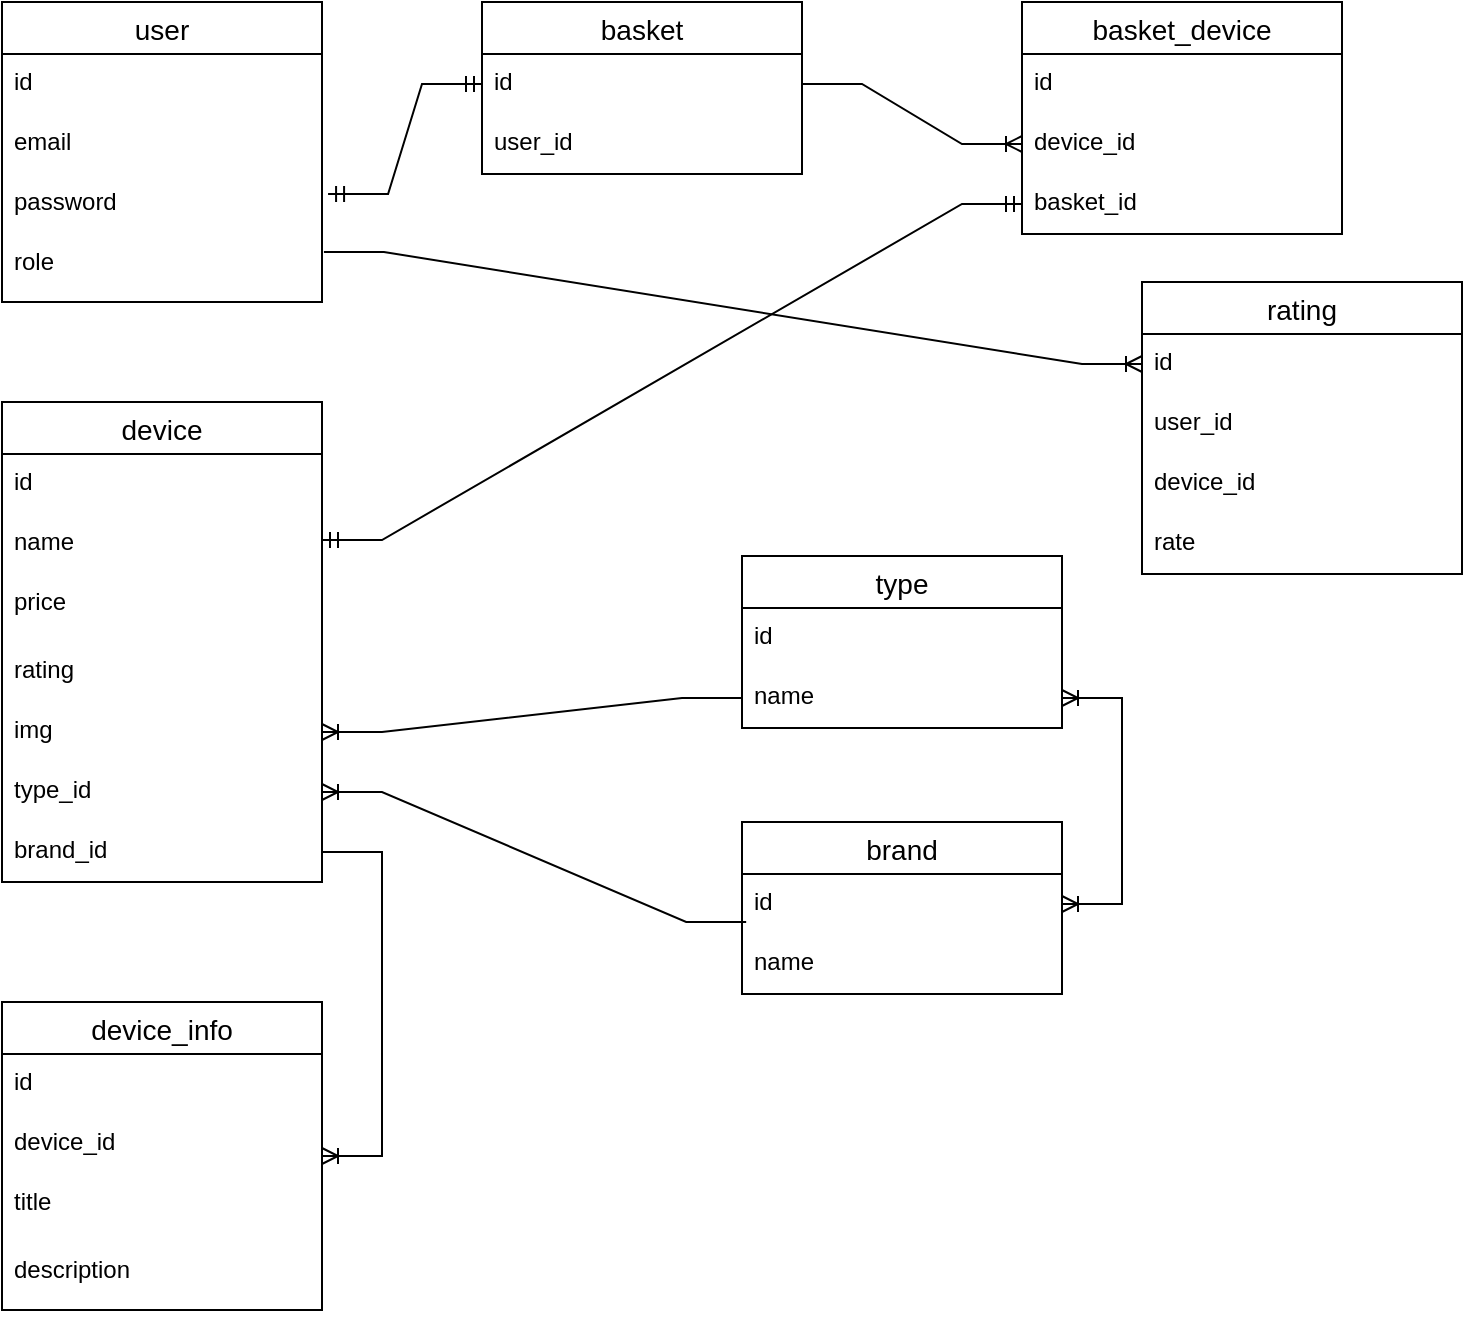 <mxfile version="24.4.13" type="device">
  <diagram name="Страница — 1" id="ifit52g_plVjgwo3SEeI">
    <mxGraphModel dx="1434" dy="746" grid="1" gridSize="10" guides="1" tooltips="1" connect="1" arrows="1" fold="1" page="1" pageScale="1" pageWidth="827" pageHeight="1169" math="0" shadow="0">
      <root>
        <mxCell id="0" />
        <mxCell id="1" parent="0" />
        <mxCell id="agchnL29F9JIYzcldkc0-13" value="user" style="swimlane;fontStyle=0;childLayout=stackLayout;horizontal=1;startSize=26;horizontalStack=0;resizeParent=1;resizeParentMax=0;resizeLast=0;collapsible=1;marginBottom=0;align=center;fontSize=14;" vertex="1" parent="1">
          <mxGeometry x="30" y="30" width="160" height="150" as="geometry" />
        </mxCell>
        <mxCell id="agchnL29F9JIYzcldkc0-14" value="id" style="text;strokeColor=none;fillColor=none;spacingLeft=4;spacingRight=4;overflow=hidden;rotatable=0;points=[[0,0.5],[1,0.5]];portConstraint=eastwest;fontSize=12;whiteSpace=wrap;html=1;" vertex="1" parent="agchnL29F9JIYzcldkc0-13">
          <mxGeometry y="26" width="160" height="30" as="geometry" />
        </mxCell>
        <mxCell id="agchnL29F9JIYzcldkc0-15" value="email" style="text;strokeColor=none;fillColor=none;spacingLeft=4;spacingRight=4;overflow=hidden;rotatable=0;points=[[0,0.5],[1,0.5]];portConstraint=eastwest;fontSize=12;whiteSpace=wrap;html=1;" vertex="1" parent="agchnL29F9JIYzcldkc0-13">
          <mxGeometry y="56" width="160" height="30" as="geometry" />
        </mxCell>
        <mxCell id="agchnL29F9JIYzcldkc0-16" value="password" style="text;strokeColor=none;fillColor=none;spacingLeft=4;spacingRight=4;overflow=hidden;rotatable=0;points=[[0,0.5],[1,0.5]];portConstraint=eastwest;fontSize=12;whiteSpace=wrap;html=1;" vertex="1" parent="agchnL29F9JIYzcldkc0-13">
          <mxGeometry y="86" width="160" height="64" as="geometry" />
        </mxCell>
        <mxCell id="agchnL29F9JIYzcldkc0-18" value="role" style="text;strokeColor=none;fillColor=none;spacingLeft=4;spacingRight=4;overflow=hidden;rotatable=0;points=[[0,0.5],[1,0.5]];portConstraint=eastwest;fontSize=12;whiteSpace=wrap;html=1;" vertex="1" parent="1">
          <mxGeometry x="30" y="146" width="160" height="30" as="geometry" />
        </mxCell>
        <mxCell id="agchnL29F9JIYzcldkc0-19" value="basket" style="swimlane;fontStyle=0;childLayout=stackLayout;horizontal=1;startSize=26;horizontalStack=0;resizeParent=1;resizeParentMax=0;resizeLast=0;collapsible=1;marginBottom=0;align=center;fontSize=14;" vertex="1" parent="1">
          <mxGeometry x="270" y="30" width="160" height="86" as="geometry" />
        </mxCell>
        <mxCell id="agchnL29F9JIYzcldkc0-20" value="id" style="text;strokeColor=none;fillColor=none;spacingLeft=4;spacingRight=4;overflow=hidden;rotatable=0;points=[[0,0.5],[1,0.5]];portConstraint=eastwest;fontSize=12;whiteSpace=wrap;html=1;" vertex="1" parent="agchnL29F9JIYzcldkc0-19">
          <mxGeometry y="26" width="160" height="30" as="geometry" />
        </mxCell>
        <mxCell id="agchnL29F9JIYzcldkc0-21" value="user_id" style="text;strokeColor=none;fillColor=none;spacingLeft=4;spacingRight=4;overflow=hidden;rotatable=0;points=[[0,0.5],[1,0.5]];portConstraint=eastwest;fontSize=12;whiteSpace=wrap;html=1;" vertex="1" parent="agchnL29F9JIYzcldkc0-19">
          <mxGeometry y="56" width="160" height="30" as="geometry" />
        </mxCell>
        <mxCell id="agchnL29F9JIYzcldkc0-24" value="" style="edgeStyle=entityRelationEdgeStyle;fontSize=12;html=1;endArrow=ERmandOne;startArrow=ERmandOne;rounded=0;entryX=0;entryY=0.5;entryDx=0;entryDy=0;exitX=1.019;exitY=0.156;exitDx=0;exitDy=0;exitPerimeter=0;" edge="1" parent="1" source="agchnL29F9JIYzcldkc0-16" target="agchnL29F9JIYzcldkc0-20">
          <mxGeometry width="100" height="100" relative="1" as="geometry">
            <mxPoint x="360" y="330" as="sourcePoint" />
            <mxPoint x="460" y="230" as="targetPoint" />
          </mxGeometry>
        </mxCell>
        <mxCell id="agchnL29F9JIYzcldkc0-25" value="device" style="swimlane;fontStyle=0;childLayout=stackLayout;horizontal=1;startSize=26;horizontalStack=0;resizeParent=1;resizeParentMax=0;resizeLast=0;collapsible=1;marginBottom=0;align=center;fontSize=14;" vertex="1" parent="1">
          <mxGeometry x="30" y="230" width="160" height="240" as="geometry" />
        </mxCell>
        <mxCell id="agchnL29F9JIYzcldkc0-26" value="id" style="text;strokeColor=none;fillColor=none;spacingLeft=4;spacingRight=4;overflow=hidden;rotatable=0;points=[[0,0.5],[1,0.5]];portConstraint=eastwest;fontSize=12;whiteSpace=wrap;html=1;" vertex="1" parent="agchnL29F9JIYzcldkc0-25">
          <mxGeometry y="26" width="160" height="30" as="geometry" />
        </mxCell>
        <mxCell id="agchnL29F9JIYzcldkc0-27" value="name" style="text;strokeColor=none;fillColor=none;spacingLeft=4;spacingRight=4;overflow=hidden;rotatable=0;points=[[0,0.5],[1,0.5]];portConstraint=eastwest;fontSize=12;whiteSpace=wrap;html=1;" vertex="1" parent="agchnL29F9JIYzcldkc0-25">
          <mxGeometry y="56" width="160" height="30" as="geometry" />
        </mxCell>
        <mxCell id="agchnL29F9JIYzcldkc0-28" value="price" style="text;strokeColor=none;fillColor=none;spacingLeft=4;spacingRight=4;overflow=hidden;rotatable=0;points=[[0,0.5],[1,0.5]];portConstraint=eastwest;fontSize=12;whiteSpace=wrap;html=1;" vertex="1" parent="agchnL29F9JIYzcldkc0-25">
          <mxGeometry y="86" width="160" height="34" as="geometry" />
        </mxCell>
        <mxCell id="agchnL29F9JIYzcldkc0-29" value="rating" style="text;strokeColor=none;fillColor=none;spacingLeft=4;spacingRight=4;overflow=hidden;rotatable=0;points=[[0,0.5],[1,0.5]];portConstraint=eastwest;fontSize=12;whiteSpace=wrap;html=1;" vertex="1" parent="agchnL29F9JIYzcldkc0-25">
          <mxGeometry y="120" width="160" height="30" as="geometry" />
        </mxCell>
        <mxCell id="agchnL29F9JIYzcldkc0-30" value="img" style="text;strokeColor=none;fillColor=none;spacingLeft=4;spacingRight=4;overflow=hidden;rotatable=0;points=[[0,0.5],[1,0.5]];portConstraint=eastwest;fontSize=12;whiteSpace=wrap;html=1;" vertex="1" parent="agchnL29F9JIYzcldkc0-25">
          <mxGeometry y="150" width="160" height="30" as="geometry" />
        </mxCell>
        <mxCell id="agchnL29F9JIYzcldkc0-31" value="type_id" style="text;strokeColor=none;fillColor=none;spacingLeft=4;spacingRight=4;overflow=hidden;rotatable=0;points=[[0,0.5],[1,0.5]];portConstraint=eastwest;fontSize=12;whiteSpace=wrap;html=1;" vertex="1" parent="agchnL29F9JIYzcldkc0-25">
          <mxGeometry y="180" width="160" height="30" as="geometry" />
        </mxCell>
        <mxCell id="agchnL29F9JIYzcldkc0-32" value="brand_id" style="text;strokeColor=none;fillColor=none;spacingLeft=4;spacingRight=4;overflow=hidden;rotatable=0;points=[[0,0.5],[1,0.5]];portConstraint=eastwest;fontSize=12;whiteSpace=wrap;html=1;" vertex="1" parent="agchnL29F9JIYzcldkc0-25">
          <mxGeometry y="210" width="160" height="30" as="geometry" />
        </mxCell>
        <mxCell id="agchnL29F9JIYzcldkc0-33" value="type" style="swimlane;fontStyle=0;childLayout=stackLayout;horizontal=1;startSize=26;horizontalStack=0;resizeParent=1;resizeParentMax=0;resizeLast=0;collapsible=1;marginBottom=0;align=center;fontSize=14;" vertex="1" parent="1">
          <mxGeometry x="400" y="307" width="160" height="86" as="geometry" />
        </mxCell>
        <mxCell id="agchnL29F9JIYzcldkc0-34" value="id" style="text;strokeColor=none;fillColor=none;spacingLeft=4;spacingRight=4;overflow=hidden;rotatable=0;points=[[0,0.5],[1,0.5]];portConstraint=eastwest;fontSize=12;whiteSpace=wrap;html=1;" vertex="1" parent="agchnL29F9JIYzcldkc0-33">
          <mxGeometry y="26" width="160" height="30" as="geometry" />
        </mxCell>
        <mxCell id="agchnL29F9JIYzcldkc0-35" value="name" style="text;strokeColor=none;fillColor=none;spacingLeft=4;spacingRight=4;overflow=hidden;rotatable=0;points=[[0,0.5],[1,0.5]];portConstraint=eastwest;fontSize=12;whiteSpace=wrap;html=1;" vertex="1" parent="agchnL29F9JIYzcldkc0-33">
          <mxGeometry y="56" width="160" height="30" as="geometry" />
        </mxCell>
        <mxCell id="agchnL29F9JIYzcldkc0-50" value="brand" style="swimlane;fontStyle=0;childLayout=stackLayout;horizontal=1;startSize=26;horizontalStack=0;resizeParent=1;resizeParentMax=0;resizeLast=0;collapsible=1;marginBottom=0;align=center;fontSize=14;" vertex="1" parent="1">
          <mxGeometry x="400" y="440" width="160" height="86" as="geometry" />
        </mxCell>
        <mxCell id="agchnL29F9JIYzcldkc0-51" value="id" style="text;strokeColor=none;fillColor=none;spacingLeft=4;spacingRight=4;overflow=hidden;rotatable=0;points=[[0,0.5],[1,0.5]];portConstraint=eastwest;fontSize=12;whiteSpace=wrap;html=1;" vertex="1" parent="agchnL29F9JIYzcldkc0-50">
          <mxGeometry y="26" width="160" height="30" as="geometry" />
        </mxCell>
        <mxCell id="agchnL29F9JIYzcldkc0-52" value="name" style="text;strokeColor=none;fillColor=none;spacingLeft=4;spacingRight=4;overflow=hidden;rotatable=0;points=[[0,0.5],[1,0.5]];portConstraint=eastwest;fontSize=12;whiteSpace=wrap;html=1;" vertex="1" parent="agchnL29F9JIYzcldkc0-50">
          <mxGeometry y="56" width="160" height="30" as="geometry" />
        </mxCell>
        <mxCell id="agchnL29F9JIYzcldkc0-54" value="" style="edgeStyle=entityRelationEdgeStyle;fontSize=12;html=1;endArrow=ERoneToMany;rounded=0;exitX=0;exitY=0.5;exitDx=0;exitDy=0;" edge="1" parent="1" source="agchnL29F9JIYzcldkc0-35" target="agchnL29F9JIYzcldkc0-30">
          <mxGeometry width="100" height="100" relative="1" as="geometry">
            <mxPoint x="550" y="400" as="sourcePoint" />
            <mxPoint x="650" y="300" as="targetPoint" />
            <Array as="points">
              <mxPoint x="520" y="360" />
            </Array>
          </mxGeometry>
        </mxCell>
        <mxCell id="agchnL29F9JIYzcldkc0-56" value="" style="edgeStyle=entityRelationEdgeStyle;fontSize=12;html=1;endArrow=ERoneToMany;startArrow=ERoneToMany;rounded=0;exitX=1;exitY=0.5;exitDx=0;exitDy=0;" edge="1" parent="1" source="agchnL29F9JIYzcldkc0-51" target="agchnL29F9JIYzcldkc0-35">
          <mxGeometry width="100" height="100" relative="1" as="geometry">
            <mxPoint x="360" y="380" as="sourcePoint" />
            <mxPoint x="650" y="300" as="targetPoint" />
          </mxGeometry>
        </mxCell>
        <mxCell id="agchnL29F9JIYzcldkc0-58" value="device_info" style="swimlane;fontStyle=0;childLayout=stackLayout;horizontal=1;startSize=26;horizontalStack=0;resizeParent=1;resizeParentMax=0;resizeLast=0;collapsible=1;marginBottom=0;align=center;fontSize=14;" vertex="1" parent="1">
          <mxGeometry x="30" y="530" width="160" height="154" as="geometry" />
        </mxCell>
        <mxCell id="agchnL29F9JIYzcldkc0-59" value="id" style="text;strokeColor=none;fillColor=none;spacingLeft=4;spacingRight=4;overflow=hidden;rotatable=0;points=[[0,0.5],[1,0.5]];portConstraint=eastwest;fontSize=12;whiteSpace=wrap;html=1;" vertex="1" parent="agchnL29F9JIYzcldkc0-58">
          <mxGeometry y="26" width="160" height="30" as="geometry" />
        </mxCell>
        <mxCell id="agchnL29F9JIYzcldkc0-60" value="device_id" style="text;strokeColor=none;fillColor=none;spacingLeft=4;spacingRight=4;overflow=hidden;rotatable=0;points=[[0,0.5],[1,0.5]];portConstraint=eastwest;fontSize=12;whiteSpace=wrap;html=1;" vertex="1" parent="agchnL29F9JIYzcldkc0-58">
          <mxGeometry y="56" width="160" height="30" as="geometry" />
        </mxCell>
        <mxCell id="agchnL29F9JIYzcldkc0-61" value="title" style="text;strokeColor=none;fillColor=none;spacingLeft=4;spacingRight=4;overflow=hidden;rotatable=0;points=[[0,0.5],[1,0.5]];portConstraint=eastwest;fontSize=12;whiteSpace=wrap;html=1;" vertex="1" parent="agchnL29F9JIYzcldkc0-58">
          <mxGeometry y="86" width="160" height="34" as="geometry" />
        </mxCell>
        <mxCell id="agchnL29F9JIYzcldkc0-63" value="description&lt;div&gt;&lt;br&gt;&lt;/div&gt;" style="text;strokeColor=none;fillColor=none;spacingLeft=4;spacingRight=4;overflow=hidden;rotatable=0;points=[[0,0.5],[1,0.5]];portConstraint=eastwest;fontSize=12;whiteSpace=wrap;html=1;" vertex="1" parent="agchnL29F9JIYzcldkc0-58">
          <mxGeometry y="120" width="160" height="34" as="geometry" />
        </mxCell>
        <mxCell id="agchnL29F9JIYzcldkc0-62" value="" style="edgeStyle=entityRelationEdgeStyle;fontSize=12;html=1;endArrow=ERoneToMany;rounded=0;" edge="1" parent="1" source="agchnL29F9JIYzcldkc0-32" target="agchnL29F9JIYzcldkc0-58">
          <mxGeometry width="100" height="100" relative="1" as="geometry">
            <mxPoint x="110" y="472" as="sourcePoint" />
            <mxPoint x="650" y="300" as="targetPoint" />
          </mxGeometry>
        </mxCell>
        <mxCell id="agchnL29F9JIYzcldkc0-64" value="basket_device" style="swimlane;fontStyle=0;childLayout=stackLayout;horizontal=1;startSize=26;horizontalStack=0;resizeParent=1;resizeParentMax=0;resizeLast=0;collapsible=1;marginBottom=0;align=center;fontSize=14;" vertex="1" parent="1">
          <mxGeometry x="540" y="30" width="160" height="116" as="geometry" />
        </mxCell>
        <mxCell id="agchnL29F9JIYzcldkc0-65" value="id" style="text;strokeColor=none;fillColor=none;spacingLeft=4;spacingRight=4;overflow=hidden;rotatable=0;points=[[0,0.5],[1,0.5]];portConstraint=eastwest;fontSize=12;whiteSpace=wrap;html=1;" vertex="1" parent="agchnL29F9JIYzcldkc0-64">
          <mxGeometry y="26" width="160" height="30" as="geometry" />
        </mxCell>
        <mxCell id="agchnL29F9JIYzcldkc0-66" value="device_id" style="text;strokeColor=none;fillColor=none;spacingLeft=4;spacingRight=4;overflow=hidden;rotatable=0;points=[[0,0.5],[1,0.5]];portConstraint=eastwest;fontSize=12;whiteSpace=wrap;html=1;" vertex="1" parent="agchnL29F9JIYzcldkc0-64">
          <mxGeometry y="56" width="160" height="30" as="geometry" />
        </mxCell>
        <mxCell id="agchnL29F9JIYzcldkc0-67" value="basket_id" style="text;strokeColor=none;fillColor=none;spacingLeft=4;spacingRight=4;overflow=hidden;rotatable=0;points=[[0,0.5],[1,0.5]];portConstraint=eastwest;fontSize=12;whiteSpace=wrap;html=1;" vertex="1" parent="agchnL29F9JIYzcldkc0-64">
          <mxGeometry y="86" width="160" height="30" as="geometry" />
        </mxCell>
        <mxCell id="agchnL29F9JIYzcldkc0-68" value="" style="edgeStyle=entityRelationEdgeStyle;fontSize=12;html=1;endArrow=ERoneToMany;rounded=0;entryX=0;entryY=0.5;entryDx=0;entryDy=0;" edge="1" parent="1" source="agchnL29F9JIYzcldkc0-20" target="agchnL29F9JIYzcldkc0-66">
          <mxGeometry width="100" height="100" relative="1" as="geometry">
            <mxPoint x="550" y="300" as="sourcePoint" />
            <mxPoint x="650" y="200" as="targetPoint" />
          </mxGeometry>
        </mxCell>
        <mxCell id="agchnL29F9JIYzcldkc0-69" value="" style="edgeStyle=entityRelationEdgeStyle;fontSize=12;html=1;endArrow=ERmandOne;startArrow=ERmandOne;rounded=0;" edge="1" parent="1" target="agchnL29F9JIYzcldkc0-67">
          <mxGeometry width="100" height="100" relative="1" as="geometry">
            <mxPoint x="190" y="299" as="sourcePoint" />
            <mxPoint x="500" y="80" as="targetPoint" />
          </mxGeometry>
        </mxCell>
        <mxCell id="agchnL29F9JIYzcldkc0-55" value="" style="edgeStyle=entityRelationEdgeStyle;fontSize=12;html=1;endArrow=ERoneToMany;rounded=0;exitX=0.013;exitY=0.8;exitDx=0;exitDy=0;exitPerimeter=0;" edge="1" parent="1" source="agchnL29F9JIYzcldkc0-51" target="agchnL29F9JIYzcldkc0-31">
          <mxGeometry width="100" height="100" relative="1" as="geometry">
            <mxPoint x="294.08" y="758.01" as="sourcePoint" />
            <mxPoint x="190" y="360" as="targetPoint" />
          </mxGeometry>
        </mxCell>
        <mxCell id="agchnL29F9JIYzcldkc0-79" value="rating" style="swimlane;fontStyle=0;childLayout=stackLayout;horizontal=1;startSize=26;horizontalStack=0;resizeParent=1;resizeParentMax=0;resizeLast=0;collapsible=1;marginBottom=0;align=center;fontSize=14;" vertex="1" parent="1">
          <mxGeometry x="600" y="170" width="160" height="146" as="geometry" />
        </mxCell>
        <mxCell id="agchnL29F9JIYzcldkc0-80" value="id" style="text;strokeColor=none;fillColor=none;spacingLeft=4;spacingRight=4;overflow=hidden;rotatable=0;points=[[0,0.5],[1,0.5]];portConstraint=eastwest;fontSize=12;whiteSpace=wrap;html=1;" vertex="1" parent="agchnL29F9JIYzcldkc0-79">
          <mxGeometry y="26" width="160" height="30" as="geometry" />
        </mxCell>
        <mxCell id="agchnL29F9JIYzcldkc0-81" value="user_id" style="text;strokeColor=none;fillColor=none;spacingLeft=4;spacingRight=4;overflow=hidden;rotatable=0;points=[[0,0.5],[1,0.5]];portConstraint=eastwest;fontSize=12;whiteSpace=wrap;html=1;" vertex="1" parent="agchnL29F9JIYzcldkc0-79">
          <mxGeometry y="56" width="160" height="30" as="geometry" />
        </mxCell>
        <mxCell id="agchnL29F9JIYzcldkc0-82" value="device_id" style="text;strokeColor=none;fillColor=none;spacingLeft=4;spacingRight=4;overflow=hidden;rotatable=0;points=[[0,0.5],[1,0.5]];portConstraint=eastwest;fontSize=12;whiteSpace=wrap;html=1;" vertex="1" parent="agchnL29F9JIYzcldkc0-79">
          <mxGeometry y="86" width="160" height="30" as="geometry" />
        </mxCell>
        <mxCell id="agchnL29F9JIYzcldkc0-83" value="rate" style="text;strokeColor=none;fillColor=none;spacingLeft=4;spacingRight=4;overflow=hidden;rotatable=0;points=[[0,0.5],[1,0.5]];portConstraint=eastwest;fontSize=12;whiteSpace=wrap;html=1;" vertex="1" parent="agchnL29F9JIYzcldkc0-79">
          <mxGeometry y="116" width="160" height="30" as="geometry" />
        </mxCell>
        <mxCell id="agchnL29F9JIYzcldkc0-84" value="" style="edgeStyle=entityRelationEdgeStyle;fontSize=12;html=1;endArrow=ERoneToMany;rounded=0;exitX=1.006;exitY=0.3;exitDx=0;exitDy=0;exitPerimeter=0;entryX=0;entryY=0.5;entryDx=0;entryDy=0;" edge="1" parent="1" source="agchnL29F9JIYzcldkc0-18" target="agchnL29F9JIYzcldkc0-80">
          <mxGeometry width="100" height="100" relative="1" as="geometry">
            <mxPoint x="420" y="250" as="sourcePoint" />
            <mxPoint x="520" y="150" as="targetPoint" />
          </mxGeometry>
        </mxCell>
      </root>
    </mxGraphModel>
  </diagram>
</mxfile>

